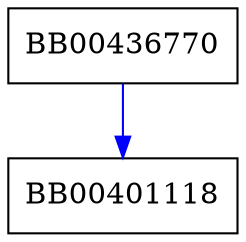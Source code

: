 digraph ext_name_cmp {
  node [shape="box"];
  graph [splines=ortho];
  BB00436770 -> BB00401118 [color="blue"];
}